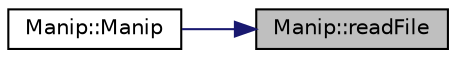 digraph "Manip::readFile"
{
 // LATEX_PDF_SIZE
  edge [fontname="Helvetica",fontsize="10",labelfontname="Helvetica",labelfontsize="10"];
  node [fontname="Helvetica",fontsize="10",shape=record];
  rankdir="RL";
  Node1 [label="Manip::readFile",height=0.2,width=0.4,color="black", fillcolor="grey75", style="filled", fontcolor="black",tooltip=" "];
  Node1 -> Node2 [dir="back",color="midnightblue",fontsize="10",style="solid",fontname="Helvetica"];
  Node2 [label="Manip::Manip",height=0.2,width=0.4,color="black", fillcolor="white", style="filled",URL="$class_manip.html#aab38d946797ab4e5b03c02d9bf69aa0c",tooltip=" "];
}
